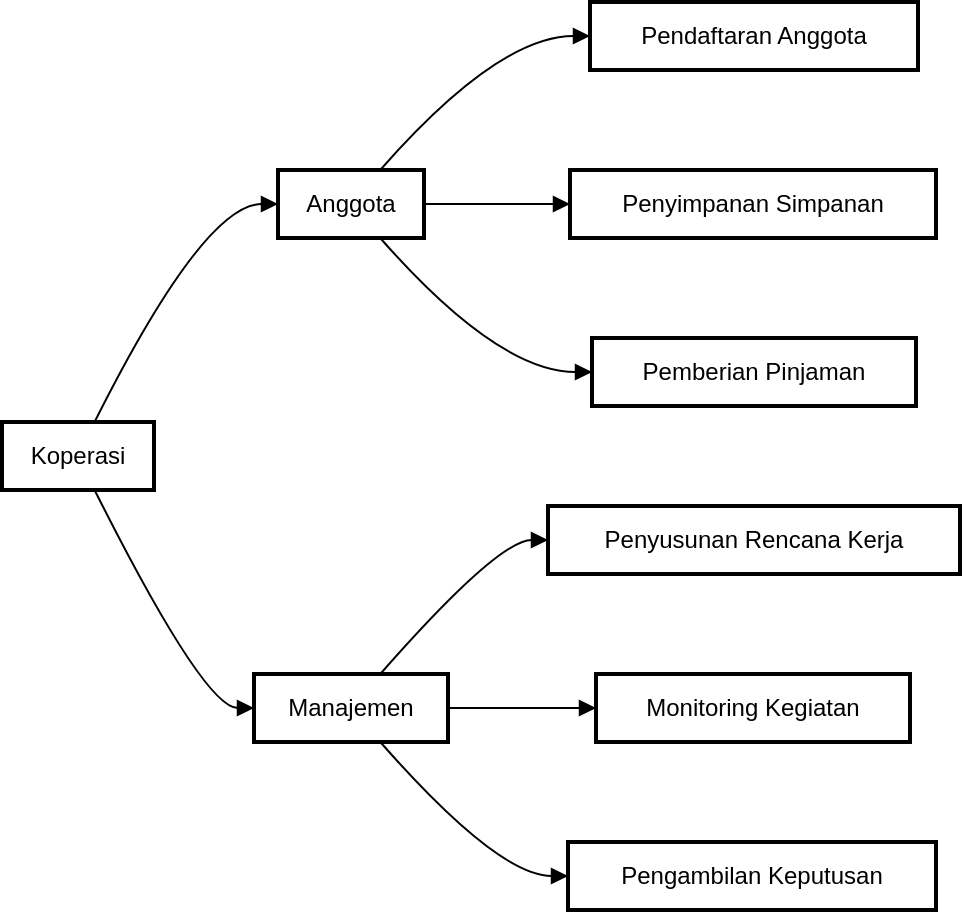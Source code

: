 <mxfile version="21.2.1" type="github">
  <diagram name="Page-1" id="gbfR1mwo9simhEl2wfYh">
    <mxGraphModel>
      <root>
        <mxCell id="0" />
        <mxCell id="1" parent="0" />
        <mxCell id="2" value="Koperasi" style="whiteSpace=wrap;strokeWidth=2;" vertex="1" parent="1">
          <mxGeometry y="210" width="76" height="34" as="geometry" />
        </mxCell>
        <mxCell id="3" value="Anggota" style="whiteSpace=wrap;strokeWidth=2;" vertex="1" parent="1">
          <mxGeometry x="138" y="84" width="73" height="34" as="geometry" />
        </mxCell>
        <mxCell id="4" value="Manajemen" style="whiteSpace=wrap;strokeWidth=2;" vertex="1" parent="1">
          <mxGeometry x="126" y="336" width="97" height="34" as="geometry" />
        </mxCell>
        <mxCell id="5" value="Pendaftaran Anggota" style="whiteSpace=wrap;strokeWidth=2;" vertex="1" parent="1">
          <mxGeometry x="294" width="164" height="34" as="geometry" />
        </mxCell>
        <mxCell id="6" value="Penyimpanan Simpanan" style="whiteSpace=wrap;strokeWidth=2;" vertex="1" parent="1">
          <mxGeometry x="284" y="84" width="183" height="34" as="geometry" />
        </mxCell>
        <mxCell id="7" value="Pemberian Pinjaman" style="whiteSpace=wrap;strokeWidth=2;" vertex="1" parent="1">
          <mxGeometry x="295" y="168" width="162" height="34" as="geometry" />
        </mxCell>
        <mxCell id="8" value="Penyusunan Rencana Kerja" style="whiteSpace=wrap;strokeWidth=2;" vertex="1" parent="1">
          <mxGeometry x="273" y="252" width="206" height="34" as="geometry" />
        </mxCell>
        <mxCell id="9" value="Monitoring Kegiatan" style="whiteSpace=wrap;strokeWidth=2;" vertex="1" parent="1">
          <mxGeometry x="297" y="336" width="157" height="34" as="geometry" />
        </mxCell>
        <mxCell id="10" value="Pengambilan Keputusan" style="whiteSpace=wrap;strokeWidth=2;" vertex="1" parent="1">
          <mxGeometry x="283" y="420" width="184" height="34" as="geometry" />
        </mxCell>
        <mxCell id="11" value="" style="curved=1;startArrow=none;endArrow=block;exitX=0.609;exitY=0;entryX=-0.001;entryY=0.5;" edge="1" parent="1" source="2" target="3">
          <mxGeometry relative="1" as="geometry">
            <Array as="points">
              <mxPoint x="101" y="101" />
            </Array>
          </mxGeometry>
        </mxCell>
        <mxCell id="12" value="" style="curved=1;startArrow=none;endArrow=block;exitX=0.609;exitY=1;entryX=-0.004;entryY=0.5;" edge="1" parent="1" source="2" target="4">
          <mxGeometry relative="1" as="geometry">
            <Array as="points">
              <mxPoint x="101" y="353" />
            </Array>
          </mxGeometry>
        </mxCell>
        <mxCell id="13" value="" style="curved=1;startArrow=none;endArrow=block;exitX=0.7;exitY=0;entryX=-0.001;entryY=0.5;" edge="1" parent="1" source="3" target="5">
          <mxGeometry relative="1" as="geometry">
            <Array as="points">
              <mxPoint x="248" y="17" />
            </Array>
          </mxGeometry>
        </mxCell>
        <mxCell id="14" value="" style="curved=1;startArrow=none;endArrow=block;exitX=0.993;exitY=0.5;entryX=0.0;entryY=0.5;" edge="1" parent="1" source="3" target="6">
          <mxGeometry relative="1" as="geometry">
            <Array as="points" />
          </mxGeometry>
        </mxCell>
        <mxCell id="15" value="" style="curved=1;startArrow=none;endArrow=block;exitX=0.7;exitY=1;entryX=-0.001;entryY=0.5;" edge="1" parent="1" source="3" target="7">
          <mxGeometry relative="1" as="geometry">
            <Array as="points">
              <mxPoint x="248" y="185" />
            </Array>
          </mxGeometry>
        </mxCell>
        <mxCell id="16" value="" style="curved=1;startArrow=none;endArrow=block;exitX=0.651;exitY=0;entryX=-0.001;entryY=0.5;" edge="1" parent="1" source="4" target="8">
          <mxGeometry relative="1" as="geometry">
            <Array as="points">
              <mxPoint x="248" y="269" />
            </Array>
          </mxGeometry>
        </mxCell>
        <mxCell id="17" value="" style="curved=1;startArrow=none;endArrow=block;exitX=0.999;exitY=0.5;entryX=-0.001;entryY=0.5;" edge="1" parent="1" source="4" target="9">
          <mxGeometry relative="1" as="geometry">
            <Array as="points" />
          </mxGeometry>
        </mxCell>
        <mxCell id="18" value="" style="curved=1;startArrow=none;endArrow=block;exitX=0.651;exitY=1;entryX=0.003;entryY=0.5;" edge="1" parent="1" source="4" target="10">
          <mxGeometry relative="1" as="geometry">
            <Array as="points">
              <mxPoint x="248" y="437" />
            </Array>
          </mxGeometry>
        </mxCell>
      </root>
    </mxGraphModel>
  </diagram>
</mxfile>
